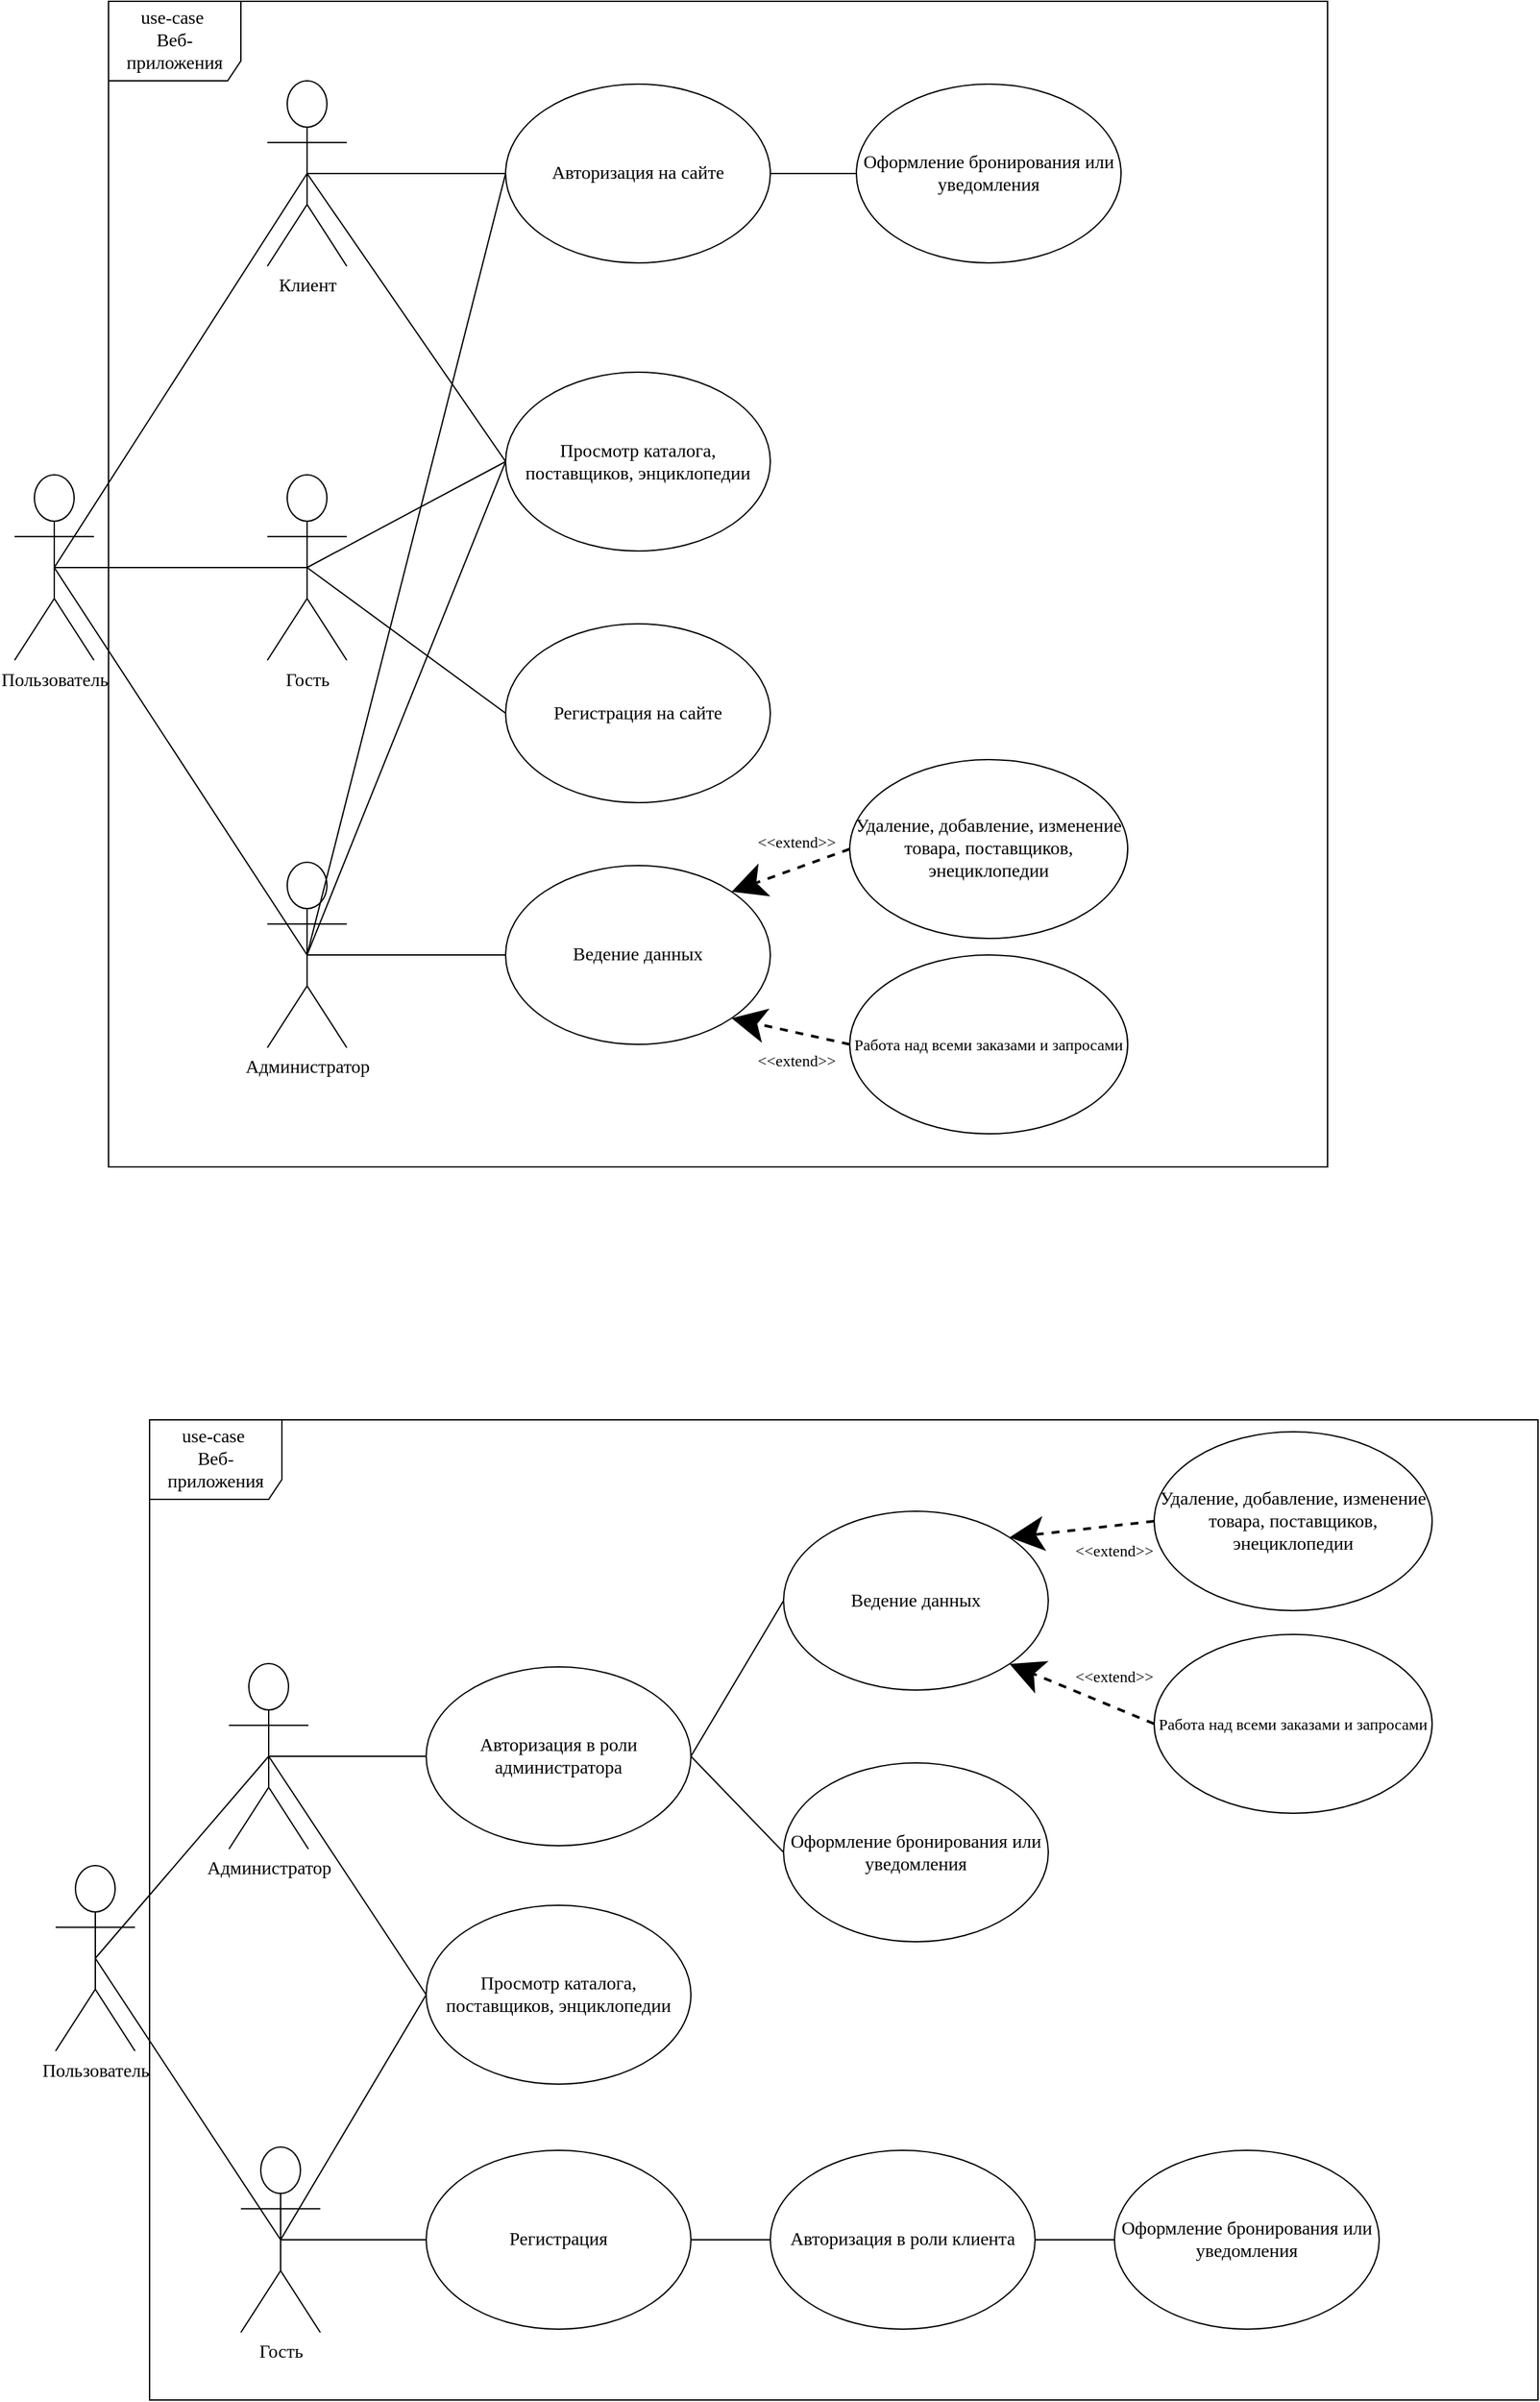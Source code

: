 <mxfile version="15.8.8" type="github">
  <diagram id="Wd_oJn38wZUzVgSo89xS" name="Page-1">
    <mxGraphModel dx="1673" dy="896" grid="0" gridSize="10" guides="1" tooltips="1" connect="1" arrows="1" fold="1" page="1" pageScale="1" pageWidth="2339" pageHeight="3300" math="0" shadow="0">
      <root>
        <mxCell id="0" />
        <mxCell id="1" parent="0" />
        <mxCell id="pzFhs3liKInP-grsurP8-2" value="&lt;font style=&quot;font-size: 14px&quot;&gt;use-case&amp;nbsp;&lt;br&gt;Веб-приложения&lt;br&gt;&lt;/font&gt;" style="shape=umlFrame;whiteSpace=wrap;html=1;width=100;height=60;perimeterSpacing=0;shadow=0;fontFamily=GOST type A Regular;fontSource=https%3A%2F%2Fwebfonts.pro%2Flight-fonts%2F123-gost_type_a.html;" parent="1" vertex="1">
          <mxGeometry x="400" y="350" width="921" height="880" as="geometry" />
        </mxCell>
        <mxCell id="pzFhs3liKInP-grsurP8-4" value="&lt;font style=&quot;font-size: 14px&quot;&gt;Пользователь&lt;/font&gt;" style="shape=umlActor;verticalLabelPosition=bottom;verticalAlign=top;html=1;fontFamily=GOST type A Regular;fontSource=https%3A%2F%2Fwebfonts.pro%2Flight-fonts%2F123-gost_type_a.html;" parent="1" vertex="1">
          <mxGeometry x="329" y="707.5" width="60" height="140" as="geometry" />
        </mxCell>
        <mxCell id="pzFhs3liKInP-grsurP8-14" value="" style="endArrow=none;html=1;entryX=0.5;entryY=0.5;entryDx=0;entryDy=0;exitX=0.5;exitY=0.5;exitDx=0;exitDy=0;exitPerimeter=0;entryPerimeter=0;fontFamily=GOST type A Regular;fontSource=https%3A%2F%2Fwebfonts.pro%2Flight-fonts%2F123-gost_type_a.html;" parent="1" source="pzFhs3liKInP-grsurP8-4" target="_zqxxpLCkDMLm2a-AfCi-2" edge="1">
          <mxGeometry width="50" height="50" relative="1" as="geometry">
            <mxPoint x="969" y="730" as="sourcePoint" />
            <mxPoint x="489" y="777.5" as="targetPoint" />
          </mxGeometry>
        </mxCell>
        <mxCell id="_zqxxpLCkDMLm2a-AfCi-1" value="" style="endArrow=none;html=1;entryX=0.5;entryY=0.5;entryDx=0;entryDy=0;exitX=0.5;exitY=0.5;exitDx=0;exitDy=0;exitPerimeter=0;entryPerimeter=0;fontFamily=GOST type A Regular;fontSource=https%3A%2F%2Fwebfonts.pro%2Flight-fonts%2F123-gost_type_a.html;" parent="1" source="pzFhs3liKInP-grsurP8-4" target="_zqxxpLCkDMLm2a-AfCi-3" edge="1">
          <mxGeometry width="50" height="50" relative="1" as="geometry">
            <mxPoint x="369" y="800" as="sourcePoint" />
            <mxPoint x="499" y="800" as="targetPoint" />
          </mxGeometry>
        </mxCell>
        <mxCell id="_zqxxpLCkDMLm2a-AfCi-2" value="&lt;font style=&quot;font-size: 14px&quot;&gt;Гость&lt;/font&gt;" style="shape=umlActor;verticalLabelPosition=bottom;verticalAlign=top;html=1;fontFamily=GOST type A Regular;fontSource=https%3A%2F%2Fwebfonts.pro%2Flight-fonts%2F123-gost_type_a.html;" parent="1" vertex="1">
          <mxGeometry x="520" y="707.5" width="60" height="140" as="geometry" />
        </mxCell>
        <mxCell id="_zqxxpLCkDMLm2a-AfCi-3" value="&lt;font style=&quot;font-size: 14px&quot;&gt;Клиент&lt;/font&gt;" style="shape=umlActor;verticalLabelPosition=bottom;verticalAlign=top;html=1;fontFamily=GOST type A Regular;fontSource=https%3A%2F%2Fwebfonts.pro%2Flight-fonts%2F123-gost_type_a.html;" parent="1" vertex="1">
          <mxGeometry x="520" y="410" width="60" height="140" as="geometry" />
        </mxCell>
        <mxCell id="_zqxxpLCkDMLm2a-AfCi-4" value="" style="endArrow=none;html=1;exitX=0.5;exitY=0.5;exitDx=0;exitDy=0;exitPerimeter=0;entryX=0;entryY=0.5;entryDx=0;entryDy=0;fontFamily=GOST type A Regular;fontSource=https%3A%2F%2Fwebfonts.pro%2Flight-fonts%2F123-gost_type_a.html;" parent="1" source="_zqxxpLCkDMLm2a-AfCi-2" target="_zqxxpLCkDMLm2a-AfCi-5" edge="1">
          <mxGeometry width="50" height="50" relative="1" as="geometry">
            <mxPoint x="369" y="787.5" as="sourcePoint" />
            <mxPoint x="560" y="480" as="targetPoint" />
          </mxGeometry>
        </mxCell>
        <mxCell id="_zqxxpLCkDMLm2a-AfCi-5" value="&lt;font style=&quot;font-size: 14px&quot;&gt;Регистрация на сайте&lt;/font&gt;" style="ellipse;whiteSpace=wrap;html=1;fontFamily=GOST type A Regular;fontSource=https%3A%2F%2Fwebfonts.pro%2Flight-fonts%2F123-gost_type_a.html;" parent="1" vertex="1">
          <mxGeometry x="700" y="820" width="200" height="135" as="geometry" />
        </mxCell>
        <mxCell id="_zqxxpLCkDMLm2a-AfCi-6" value="&lt;font style=&quot;font-size: 14px&quot;&gt;Просмотр каталога, поставщиков, энциклопедии&lt;/font&gt;" style="ellipse;whiteSpace=wrap;html=1;fontFamily=GOST type A Regular;fontSource=https%3A%2F%2Fwebfonts.pro%2Flight-fonts%2F123-gost_type_a.html;" parent="1" vertex="1">
          <mxGeometry x="700" y="630" width="200" height="135" as="geometry" />
        </mxCell>
        <mxCell id="_zqxxpLCkDMLm2a-AfCi-7" value="" style="endArrow=none;html=1;exitX=0.5;exitY=0.5;exitDx=0;exitDy=0;exitPerimeter=0;entryX=0;entryY=0.5;entryDx=0;entryDy=0;fontFamily=GOST type A Regular;fontSource=https%3A%2F%2Fwebfonts.pro%2Flight-fonts%2F123-gost_type_a.html;" parent="1" source="_zqxxpLCkDMLm2a-AfCi-2" target="_zqxxpLCkDMLm2a-AfCi-6" edge="1">
          <mxGeometry width="50" height="50" relative="1" as="geometry">
            <mxPoint x="560" y="480" as="sourcePoint" />
            <mxPoint x="630.0" y="427.5" as="targetPoint" />
          </mxGeometry>
        </mxCell>
        <mxCell id="_zqxxpLCkDMLm2a-AfCi-9" value="&lt;font style=&quot;font-size: 14px&quot;&gt;Авторизация на сайте&lt;/font&gt;" style="ellipse;whiteSpace=wrap;html=1;fontFamily=GOST type A Regular;fontSource=https%3A%2F%2Fwebfonts.pro%2Flight-fonts%2F123-gost_type_a.html;" parent="1" vertex="1">
          <mxGeometry x="700" y="412.5" width="200" height="135" as="geometry" />
        </mxCell>
        <mxCell id="_zqxxpLCkDMLm2a-AfCi-10" value="" style="endArrow=none;html=1;exitX=0.5;exitY=0.5;exitDx=0;exitDy=0;exitPerimeter=0;entryX=0;entryY=0.5;entryDx=0;entryDy=0;fontFamily=GOST type A Regular;fontSource=https%3A%2F%2Fwebfonts.pro%2Flight-fonts%2F123-gost_type_a.html;" parent="1" source="_zqxxpLCkDMLm2a-AfCi-3" target="_zqxxpLCkDMLm2a-AfCi-9" edge="1">
          <mxGeometry width="50" height="50" relative="1" as="geometry">
            <mxPoint x="560" y="480" as="sourcePoint" />
            <mxPoint x="689.0" y="587.5" as="targetPoint" />
          </mxGeometry>
        </mxCell>
        <mxCell id="_zqxxpLCkDMLm2a-AfCi-11" value="" style="endArrow=none;html=1;exitX=0.5;exitY=0.5;exitDx=0;exitDy=0;exitPerimeter=0;entryX=0;entryY=0.5;entryDx=0;entryDy=0;fontFamily=GOST type A Regular;fontSource=https%3A%2F%2Fwebfonts.pro%2Flight-fonts%2F123-gost_type_a.html;" parent="1" source="_zqxxpLCkDMLm2a-AfCi-3" target="_zqxxpLCkDMLm2a-AfCi-6" edge="1">
          <mxGeometry width="50" height="50" relative="1" as="geometry">
            <mxPoint x="560" y="1030" as="sourcePoint" />
            <mxPoint x="660.0" y="1097.5" as="targetPoint" />
          </mxGeometry>
        </mxCell>
        <mxCell id="_zqxxpLCkDMLm2a-AfCi-12" value="&lt;span style=&quot;font-size: 14px&quot;&gt;Оформление бронирования или уведомления&lt;/span&gt;" style="ellipse;whiteSpace=wrap;html=1;fontFamily=GOST type A Regular;fontSource=https%3A%2F%2Fwebfonts.pro%2Flight-fonts%2F123-gost_type_a.html;" parent="1" vertex="1">
          <mxGeometry x="965" y="412.5" width="200" height="135" as="geometry" />
        </mxCell>
        <mxCell id="_zqxxpLCkDMLm2a-AfCi-14" value="&lt;font style=&quot;font-size: 14px&quot;&gt;Администратор&lt;/font&gt;" style="shape=umlActor;verticalLabelPosition=bottom;verticalAlign=top;html=1;fontFamily=GOST type A Regular;fontSource=https%3A%2F%2Fwebfonts.pro%2Flight-fonts%2F123-gost_type_a.html;" parent="1" vertex="1">
          <mxGeometry x="520" y="1000" width="60" height="140" as="geometry" />
        </mxCell>
        <mxCell id="_zqxxpLCkDMLm2a-AfCi-15" value="" style="endArrow=none;html=1;entryX=0.5;entryY=0.5;entryDx=0;entryDy=0;exitX=0.5;exitY=0.5;exitDx=0;exitDy=0;exitPerimeter=0;entryPerimeter=0;fontFamily=GOST type A Regular;fontSource=https%3A%2F%2Fwebfonts.pro%2Flight-fonts%2F123-gost_type_a.html;" parent="1" source="pzFhs3liKInP-grsurP8-4" target="_zqxxpLCkDMLm2a-AfCi-14" edge="1">
          <mxGeometry width="50" height="50" relative="1" as="geometry">
            <mxPoint x="369" y="787.5" as="sourcePoint" />
            <mxPoint x="560" y="787.5" as="targetPoint" />
          </mxGeometry>
        </mxCell>
        <mxCell id="_zqxxpLCkDMLm2a-AfCi-16" value="&lt;span style=&quot;font-size: 14px&quot;&gt;Ведение данных&lt;/span&gt;" style="ellipse;whiteSpace=wrap;html=1;fontFamily=GOST type A Regular;fontSource=https%3A%2F%2Fwebfonts.pro%2Flight-fonts%2F123-gost_type_a.html;" parent="1" vertex="1">
          <mxGeometry x="700" y="1002.5" width="200" height="135" as="geometry" />
        </mxCell>
        <mxCell id="_zqxxpLCkDMLm2a-AfCi-17" value="&lt;span style=&quot;font-size: 14px&quot;&gt;Удаление, добавление, изменение товара, поставщиков, энециклопедии&lt;/span&gt;" style="ellipse;whiteSpace=wrap;html=1;fontFamily=GOST type A Regular;fontSource=https%3A%2F%2Fwebfonts.pro%2Flight-fonts%2F123-gost_type_a.html;" parent="1" vertex="1">
          <mxGeometry x="960" y="922.5" width="210" height="135" as="geometry" />
        </mxCell>
        <mxCell id="_zqxxpLCkDMLm2a-AfCi-18" value="Работа над всеми заказами и запросами" style="ellipse;whiteSpace=wrap;html=1;fontFamily=GOST type A Regular;fontSource=https%3A%2F%2Fwebfonts.pro%2Flight-fonts%2F123-gost_type_a.html;" parent="1" vertex="1">
          <mxGeometry x="960" y="1070" width="210" height="135" as="geometry" />
        </mxCell>
        <mxCell id="_zqxxpLCkDMLm2a-AfCi-19" value="" style="endArrow=none;html=1;exitX=0.5;exitY=0.5;exitDx=0;exitDy=0;exitPerimeter=0;entryX=0;entryY=0.5;entryDx=0;entryDy=0;fontFamily=GOST type A Regular;fontSource=https%3A%2F%2Fwebfonts.pro%2Flight-fonts%2F123-gost_type_a.html;" parent="1" source="_zqxxpLCkDMLm2a-AfCi-14" target="_zqxxpLCkDMLm2a-AfCi-16" edge="1">
          <mxGeometry width="50" height="50" relative="1" as="geometry">
            <mxPoint x="620" y="1020" as="sourcePoint" />
            <mxPoint x="749.0" y="1127.5" as="targetPoint" />
          </mxGeometry>
        </mxCell>
        <mxCell id="_zqxxpLCkDMLm2a-AfCi-20" value="" style="endArrow=none;html=1;exitX=0.5;exitY=0.5;exitDx=0;exitDy=0;exitPerimeter=0;entryX=0;entryY=0.5;entryDx=0;entryDy=0;fontFamily=GOST type A Regular;fontSource=https%3A%2F%2Fwebfonts.pro%2Flight-fonts%2F123-gost_type_a.html;" parent="1" source="_zqxxpLCkDMLm2a-AfCi-14" target="_zqxxpLCkDMLm2a-AfCi-6" edge="1">
          <mxGeometry width="50" height="50" relative="1" as="geometry">
            <mxPoint x="620" y="1100" as="sourcePoint" />
            <mxPoint x="749.0" y="1207.5" as="targetPoint" />
          </mxGeometry>
        </mxCell>
        <mxCell id="_zqxxpLCkDMLm2a-AfCi-21" style="edgeStyle=none;rounded=0;jumpStyle=none;jumpSize=21;orthogonalLoop=1;jettySize=auto;html=1;exitX=0;exitY=0.5;exitDx=0;exitDy=0;entryX=1;entryY=0;entryDx=0;entryDy=0;dashed=1;startSize=19;endSize=20;strokeWidth=2;fontFamily=GOST type A Regular;fontSource=https%3A%2F%2Fwebfonts.pro%2Flight-fonts%2F123-gost_type_a.html;" parent="1" source="_zqxxpLCkDMLm2a-AfCi-17" target="_zqxxpLCkDMLm2a-AfCi-16" edge="1">
          <mxGeometry relative="1" as="geometry">
            <mxPoint x="950" y="1092.4" as="sourcePoint" />
            <mxPoint x="1029.102" y="1010.003" as="targetPoint" />
          </mxGeometry>
        </mxCell>
        <mxCell id="_zqxxpLCkDMLm2a-AfCi-22" value="&amp;lt;&amp;lt;extend&amp;gt;&amp;gt;" style="text;html=1;strokeColor=none;fillColor=none;align=center;verticalAlign=middle;whiteSpace=wrap;rounded=0;shadow=0;fontFamily=GOST type A Regular;fontSource=https%3A%2F%2Fwebfonts.pro%2Flight-fonts%2F123-gost_type_a.html;" parent="1" vertex="1">
          <mxGeometry x="900" y="975" width="40" height="20" as="geometry" />
        </mxCell>
        <mxCell id="_zqxxpLCkDMLm2a-AfCi-23" style="edgeStyle=none;rounded=0;jumpStyle=none;jumpSize=21;orthogonalLoop=1;jettySize=auto;html=1;exitX=0;exitY=0.5;exitDx=0;exitDy=0;entryX=1;entryY=1;entryDx=0;entryDy=0;dashed=1;startSize=19;endSize=20;strokeWidth=2;fontFamily=GOST type A Regular;fontSource=https%3A%2F%2Fwebfonts.pro%2Flight-fonts%2F123-gost_type_a.html;" parent="1" source="_zqxxpLCkDMLm2a-AfCi-18" target="_zqxxpLCkDMLm2a-AfCi-16" edge="1">
          <mxGeometry relative="1" as="geometry">
            <mxPoint x="960.0" y="997.5" as="sourcePoint" />
            <mxPoint x="880.898" y="1052.397" as="targetPoint" />
          </mxGeometry>
        </mxCell>
        <mxCell id="_zqxxpLCkDMLm2a-AfCi-24" value="&amp;lt;&amp;lt;extend&amp;gt;&amp;gt;" style="text;html=1;strokeColor=none;fillColor=none;align=center;verticalAlign=middle;whiteSpace=wrap;rounded=0;shadow=0;fontFamily=GOST type A Regular;fontSource=https%3A%2F%2Fwebfonts.pro%2Flight-fonts%2F123-gost_type_a.html;" parent="1" vertex="1">
          <mxGeometry x="900" y="1140" width="40" height="20" as="geometry" />
        </mxCell>
        <mxCell id="22gS27oRzTfj-EgKatDl-1" value="" style="endArrow=none;html=1;exitX=1;exitY=0.5;exitDx=0;exitDy=0;entryX=0;entryY=0.5;entryDx=0;entryDy=0;fontFamily=GOST type A Regular;fontSource=https%3A%2F%2Fwebfonts.pro%2Flight-fonts%2F123-gost_type_a.html;" parent="1" source="_zqxxpLCkDMLm2a-AfCi-9" target="_zqxxpLCkDMLm2a-AfCi-12" edge="1">
          <mxGeometry width="50" height="50" relative="1" as="geometry">
            <mxPoint x="560" y="490" as="sourcePoint" />
            <mxPoint x="710" y="437.5" as="targetPoint" />
          </mxGeometry>
        </mxCell>
        <mxCell id="22gS27oRzTfj-EgKatDl-2" value="" style="endArrow=none;html=1;exitX=0.5;exitY=0.5;exitDx=0;exitDy=0;exitPerimeter=0;entryX=0;entryY=0.5;entryDx=0;entryDy=0;fontFamily=GOST type A Regular;fontSource=https%3A%2F%2Fwebfonts.pro%2Flight-fonts%2F123-gost_type_a.html;" parent="1" source="_zqxxpLCkDMLm2a-AfCi-14" target="_zqxxpLCkDMLm2a-AfCi-9" edge="1">
          <mxGeometry width="50" height="50" relative="1" as="geometry">
            <mxPoint x="560" y="1080" as="sourcePoint" />
            <mxPoint x="710.0" y="757.5" as="targetPoint" />
          </mxGeometry>
        </mxCell>
        <mxCell id="22gS27oRzTfj-EgKatDl-3" value="&lt;font style=&quot;font-size: 14px&quot;&gt;use-case&amp;nbsp;&lt;br&gt;Веб-приложения&lt;br&gt;&lt;/font&gt;" style="shape=umlFrame;whiteSpace=wrap;html=1;width=100;height=60;perimeterSpacing=0;shadow=0;fontFamily=GOST type A Regular;fontSource=https%3A%2F%2Fwebfonts.pro%2Flight-fonts%2F123-gost_type_a.html;" parent="1" vertex="1">
          <mxGeometry x="431" y="1421" width="1049" height="740" as="geometry" />
        </mxCell>
        <mxCell id="22gS27oRzTfj-EgKatDl-4" value="&lt;font style=&quot;font-size: 14px&quot;&gt;Пользователь&lt;/font&gt;" style="shape=umlActor;verticalLabelPosition=bottom;verticalAlign=top;html=1;fontFamily=GOST type A Regular;fontSource=https%3A%2F%2Fwebfonts.pro%2Flight-fonts%2F123-gost_type_a.html;" parent="1" vertex="1">
          <mxGeometry x="360" y="1757.5" width="60" height="140" as="geometry" />
        </mxCell>
        <mxCell id="22gS27oRzTfj-EgKatDl-5" value="" style="endArrow=none;html=1;entryX=0.5;entryY=0.5;entryDx=0;entryDy=0;exitX=0.5;exitY=0.5;exitDx=0;exitDy=0;exitPerimeter=0;entryPerimeter=0;fontFamily=GOST type A Regular;fontSource=https%3A%2F%2Fwebfonts.pro%2Flight-fonts%2F123-gost_type_a.html;" parent="1" source="22gS27oRzTfj-EgKatDl-4" target="22gS27oRzTfj-EgKatDl-7" edge="1">
          <mxGeometry width="50" height="50" relative="1" as="geometry">
            <mxPoint x="1000" y="1780" as="sourcePoint" />
            <mxPoint x="520" y="1827.5" as="targetPoint" />
          </mxGeometry>
        </mxCell>
        <mxCell id="22gS27oRzTfj-EgKatDl-7" value="&lt;font style=&quot;font-size: 14px&quot;&gt;Гость&lt;/font&gt;" style="shape=umlActor;verticalLabelPosition=bottom;verticalAlign=top;html=1;fontFamily=GOST type A Regular;fontSource=https%3A%2F%2Fwebfonts.pro%2Flight-fonts%2F123-gost_type_a.html;" parent="1" vertex="1">
          <mxGeometry x="500" y="1970" width="60" height="140" as="geometry" />
        </mxCell>
        <mxCell id="22gS27oRzTfj-EgKatDl-9" value="" style="endArrow=none;html=1;exitX=0.5;exitY=0.5;exitDx=0;exitDy=0;exitPerimeter=0;entryX=0;entryY=0.5;entryDx=0;entryDy=0;fontFamily=GOST type A Regular;fontSource=https%3A%2F%2Fwebfonts.pro%2Flight-fonts%2F123-gost_type_a.html;" parent="1" source="22gS27oRzTfj-EgKatDl-7" target="22gS27oRzTfj-EgKatDl-10" edge="1">
          <mxGeometry width="50" height="50" relative="1" as="geometry">
            <mxPoint x="400" y="1837.5" as="sourcePoint" />
            <mxPoint x="591" y="1530" as="targetPoint" />
          </mxGeometry>
        </mxCell>
        <mxCell id="22gS27oRzTfj-EgKatDl-10" value="&lt;font style=&quot;font-size: 14px&quot;&gt;Регистрация&lt;/font&gt;" style="ellipse;whiteSpace=wrap;html=1;fontFamily=GOST type A Regular;fontSource=https%3A%2F%2Fwebfonts.pro%2Flight-fonts%2F123-gost_type_a.html;" parent="1" vertex="1">
          <mxGeometry x="640" y="1972.5" width="200" height="135" as="geometry" />
        </mxCell>
        <mxCell id="22gS27oRzTfj-EgKatDl-11" value="&lt;font style=&quot;font-size: 14px&quot;&gt;Просмотр каталога, поставщиков, энциклопедии&lt;/font&gt;" style="ellipse;whiteSpace=wrap;html=1;fontFamily=GOST type A Regular;fontSource=https%3A%2F%2Fwebfonts.pro%2Flight-fonts%2F123-gost_type_a.html;" parent="1" vertex="1">
          <mxGeometry x="640" y="1787.5" width="200" height="135" as="geometry" />
        </mxCell>
        <mxCell id="22gS27oRzTfj-EgKatDl-12" value="" style="endArrow=none;html=1;exitX=0.5;exitY=0.5;exitDx=0;exitDy=0;exitPerimeter=0;entryX=0;entryY=0.5;entryDx=0;entryDy=0;fontFamily=GOST type A Regular;fontSource=https%3A%2F%2Fwebfonts.pro%2Flight-fonts%2F123-gost_type_a.html;" parent="1" source="22gS27oRzTfj-EgKatDl-7" target="22gS27oRzTfj-EgKatDl-11" edge="1">
          <mxGeometry width="50" height="50" relative="1" as="geometry">
            <mxPoint x="591" y="1530" as="sourcePoint" />
            <mxPoint x="661.0" y="1477.5" as="targetPoint" />
          </mxGeometry>
        </mxCell>
        <mxCell id="22gS27oRzTfj-EgKatDl-13" value="&lt;font style=&quot;font-size: 14px&quot;&gt;Авторизация в роли клиента&lt;/font&gt;" style="ellipse;whiteSpace=wrap;html=1;fontFamily=GOST type A Regular;fontSource=https%3A%2F%2Fwebfonts.pro%2Flight-fonts%2F123-gost_type_a.html;" parent="1" vertex="1">
          <mxGeometry x="900" y="1972.5" width="200" height="135" as="geometry" />
        </mxCell>
        <mxCell id="22gS27oRzTfj-EgKatDl-16" value="&lt;span style=&quot;font-size: 14px&quot;&gt;Оформление бронирования или уведомления&lt;/span&gt;" style="ellipse;whiteSpace=wrap;html=1;fontFamily=GOST type A Regular;fontSource=https%3A%2F%2Fwebfonts.pro%2Flight-fonts%2F123-gost_type_a.html;" parent="1" vertex="1">
          <mxGeometry x="1160" y="1972.5" width="200" height="135" as="geometry" />
        </mxCell>
        <mxCell id="22gS27oRzTfj-EgKatDl-17" value="&lt;font style=&quot;font-size: 14px&quot;&gt;Администратор&lt;/font&gt;" style="shape=umlActor;verticalLabelPosition=bottom;verticalAlign=top;html=1;fontFamily=GOST type A Regular;fontSource=https%3A%2F%2Fwebfonts.pro%2Flight-fonts%2F123-gost_type_a.html;" parent="1" vertex="1">
          <mxGeometry x="491" y="1605" width="60" height="140" as="geometry" />
        </mxCell>
        <mxCell id="22gS27oRzTfj-EgKatDl-18" value="" style="endArrow=none;html=1;entryX=0.5;entryY=0.5;entryDx=0;entryDy=0;exitX=0.5;exitY=0.5;exitDx=0;exitDy=0;exitPerimeter=0;entryPerimeter=0;fontFamily=GOST type A Regular;fontSource=https%3A%2F%2Fwebfonts.pro%2Flight-fonts%2F123-gost_type_a.html;" parent="1" source="22gS27oRzTfj-EgKatDl-4" target="22gS27oRzTfj-EgKatDl-17" edge="1">
          <mxGeometry width="50" height="50" relative="1" as="geometry">
            <mxPoint x="400" y="1837.5" as="sourcePoint" />
            <mxPoint x="591" y="1837.5" as="targetPoint" />
          </mxGeometry>
        </mxCell>
        <mxCell id="22gS27oRzTfj-EgKatDl-19" value="&lt;span style=&quot;font-size: 14px&quot;&gt;Ведение данных&lt;/span&gt;" style="ellipse;whiteSpace=wrap;html=1;fontFamily=GOST type A Regular;fontSource=https%3A%2F%2Fwebfonts.pro%2Flight-fonts%2F123-gost_type_a.html;" parent="1" vertex="1">
          <mxGeometry x="910" y="1490" width="200" height="135" as="geometry" />
        </mxCell>
        <mxCell id="22gS27oRzTfj-EgKatDl-20" value="&lt;span style=&quot;font-size: 14px&quot;&gt;Удаление, добавление, изменение товара, поставщиков, энециклопедии&lt;/span&gt;" style="ellipse;whiteSpace=wrap;html=1;fontFamily=GOST type A Regular;fontSource=https%3A%2F%2Fwebfonts.pro%2Flight-fonts%2F123-gost_type_a.html;" parent="1" vertex="1">
          <mxGeometry x="1190" y="1430" width="210" height="135" as="geometry" />
        </mxCell>
        <mxCell id="22gS27oRzTfj-EgKatDl-21" value="Работа над всеми заказами и запросами" style="ellipse;whiteSpace=wrap;html=1;fontFamily=GOST type A Regular;fontSource=https%3A%2F%2Fwebfonts.pro%2Flight-fonts%2F123-gost_type_a.html;" parent="1" vertex="1">
          <mxGeometry x="1190" y="1583" width="210" height="135" as="geometry" />
        </mxCell>
        <mxCell id="22gS27oRzTfj-EgKatDl-23" value="" style="endArrow=none;html=1;exitX=0.5;exitY=0.5;exitDx=0;exitDy=0;exitPerimeter=0;entryX=0;entryY=0.5;entryDx=0;entryDy=0;fontFamily=GOST type A Regular;fontSource=https%3A%2F%2Fwebfonts.pro%2Flight-fonts%2F123-gost_type_a.html;" parent="1" source="22gS27oRzTfj-EgKatDl-17" target="22gS27oRzTfj-EgKatDl-11" edge="1">
          <mxGeometry width="50" height="50" relative="1" as="geometry">
            <mxPoint x="651" y="2150" as="sourcePoint" />
            <mxPoint x="780.0" y="2257.5" as="targetPoint" />
          </mxGeometry>
        </mxCell>
        <mxCell id="22gS27oRzTfj-EgKatDl-24" style="edgeStyle=none;rounded=0;jumpStyle=none;jumpSize=21;orthogonalLoop=1;jettySize=auto;html=1;exitX=0;exitY=0.5;exitDx=0;exitDy=0;entryX=1;entryY=0;entryDx=0;entryDy=0;dashed=1;startSize=19;endSize=20;strokeWidth=2;fontFamily=GOST type A Regular;fontSource=https%3A%2F%2Fwebfonts.pro%2Flight-fonts%2F123-gost_type_a.html;" parent="1" source="22gS27oRzTfj-EgKatDl-20" target="22gS27oRzTfj-EgKatDl-19" edge="1">
          <mxGeometry relative="1" as="geometry">
            <mxPoint x="981" y="2142.4" as="sourcePoint" />
            <mxPoint x="1060.102" y="2060.003" as="targetPoint" />
          </mxGeometry>
        </mxCell>
        <mxCell id="22gS27oRzTfj-EgKatDl-25" value="&amp;lt;&amp;lt;extend&amp;gt;&amp;gt;" style="text;html=1;strokeColor=none;fillColor=none;align=center;verticalAlign=middle;whiteSpace=wrap;rounded=0;shadow=0;fontFamily=GOST type A Regular;fontSource=https%3A%2F%2Fwebfonts.pro%2Flight-fonts%2F123-gost_type_a.html;" parent="1" vertex="1">
          <mxGeometry x="1140" y="1510" width="40" height="20" as="geometry" />
        </mxCell>
        <mxCell id="22gS27oRzTfj-EgKatDl-26" style="edgeStyle=none;rounded=0;jumpStyle=none;jumpSize=21;orthogonalLoop=1;jettySize=auto;html=1;exitX=0;exitY=0.5;exitDx=0;exitDy=0;entryX=1;entryY=1;entryDx=0;entryDy=0;dashed=1;startSize=19;endSize=20;strokeWidth=2;fontFamily=GOST type A Regular;fontSource=https%3A%2F%2Fwebfonts.pro%2Flight-fonts%2F123-gost_type_a.html;" parent="1" source="22gS27oRzTfj-EgKatDl-21" target="22gS27oRzTfj-EgKatDl-19" edge="1">
          <mxGeometry relative="1" as="geometry">
            <mxPoint x="991.0" y="2047.5" as="sourcePoint" />
            <mxPoint x="911.898" y="2102.397" as="targetPoint" />
          </mxGeometry>
        </mxCell>
        <mxCell id="22gS27oRzTfj-EgKatDl-27" value="&amp;lt;&amp;lt;extend&amp;gt;&amp;gt;" style="text;html=1;strokeColor=none;fillColor=none;align=center;verticalAlign=middle;whiteSpace=wrap;rounded=0;shadow=0;fontFamily=GOST type A Regular;fontSource=https%3A%2F%2Fwebfonts.pro%2Flight-fonts%2F123-gost_type_a.html;" parent="1" vertex="1">
          <mxGeometry x="1140" y="1605" width="40" height="20" as="geometry" />
        </mxCell>
        <mxCell id="22gS27oRzTfj-EgKatDl-28" value="" style="endArrow=none;html=1;exitX=1;exitY=0.5;exitDx=0;exitDy=0;entryX=0;entryY=0.5;entryDx=0;entryDy=0;fontFamily=GOST type A Regular;fontSource=https%3A%2F%2Fwebfonts.pro%2Flight-fonts%2F123-gost_type_a.html;" parent="1" source="22gS27oRzTfj-EgKatDl-13" target="22gS27oRzTfj-EgKatDl-16" edge="1">
          <mxGeometry width="50" height="50" relative="1" as="geometry">
            <mxPoint x="591" y="1540" as="sourcePoint" />
            <mxPoint x="741" y="1487.5" as="targetPoint" />
          </mxGeometry>
        </mxCell>
        <mxCell id="22gS27oRzTfj-EgKatDl-31" value="" style="endArrow=none;html=1;exitX=1;exitY=0.5;exitDx=0;exitDy=0;entryX=0;entryY=0.5;entryDx=0;entryDy=0;fontFamily=GOST type A Regular;fontSource=https%3A%2F%2Fwebfonts.pro%2Flight-fonts%2F123-gost_type_a.html;" parent="1" source="22gS27oRzTfj-EgKatDl-10" target="22gS27oRzTfj-EgKatDl-13" edge="1">
          <mxGeometry width="50" height="50" relative="1" as="geometry">
            <mxPoint x="1240.0" y="1907.5" as="sourcePoint" />
            <mxPoint x="1200.0" y="1660.5" as="targetPoint" />
          </mxGeometry>
        </mxCell>
        <mxCell id="22gS27oRzTfj-EgKatDl-33" value="&lt;font style=&quot;font-size: 14px&quot;&gt;Авторизация в роли администратора&lt;/font&gt;" style="ellipse;whiteSpace=wrap;html=1;fontFamily=GOST type A Regular;fontSource=https%3A%2F%2Fwebfonts.pro%2Flight-fonts%2F123-gost_type_a.html;" parent="1" vertex="1">
          <mxGeometry x="640" y="1607.5" width="200" height="135" as="geometry" />
        </mxCell>
        <mxCell id="22gS27oRzTfj-EgKatDl-34" value="" style="endArrow=none;html=1;exitX=0.5;exitY=0.5;exitDx=0;exitDy=0;exitPerimeter=0;entryX=0;entryY=0.5;entryDx=0;entryDy=0;fontFamily=GOST type A Regular;fontSource=https%3A%2F%2Fwebfonts.pro%2Flight-fonts%2F123-gost_type_a.html;" parent="1" source="22gS27oRzTfj-EgKatDl-17" target="22gS27oRzTfj-EgKatDl-33" edge="1">
          <mxGeometry width="50" height="50" relative="1" as="geometry">
            <mxPoint x="531" y="1660" as="sourcePoint" />
            <mxPoint x="630.0" y="1827.5" as="targetPoint" />
          </mxGeometry>
        </mxCell>
        <mxCell id="22gS27oRzTfj-EgKatDl-35" value="" style="endArrow=none;html=1;exitX=1;exitY=0.5;exitDx=0;exitDy=0;entryX=0;entryY=0.5;entryDx=0;entryDy=0;fontFamily=GOST type A Regular;fontSource=https%3A%2F%2Fwebfonts.pro%2Flight-fonts%2F123-gost_type_a.html;" parent="1" source="22gS27oRzTfj-EgKatDl-33" target="22gS27oRzTfj-EgKatDl-19" edge="1">
          <mxGeometry width="50" height="50" relative="1" as="geometry">
            <mxPoint x="541" y="1670" as="sourcePoint" />
            <mxPoint x="640.0" y="1837.5" as="targetPoint" />
          </mxGeometry>
        </mxCell>
        <mxCell id="22gS27oRzTfj-EgKatDl-36" value="&lt;span style=&quot;font-size: 14px&quot;&gt;Оформление бронирования или уведомления&lt;/span&gt;" style="ellipse;whiteSpace=wrap;html=1;fontFamily=GOST type A Regular;fontSource=https%3A%2F%2Fwebfonts.pro%2Flight-fonts%2F123-gost_type_a.html;" parent="1" vertex="1">
          <mxGeometry x="910" y="1680" width="200" height="135" as="geometry" />
        </mxCell>
        <mxCell id="22gS27oRzTfj-EgKatDl-37" value="" style="endArrow=none;html=1;exitX=1;exitY=0.5;exitDx=0;exitDy=0;entryX=0;entryY=0.5;entryDx=0;entryDy=0;fontFamily=GOST type A Regular;fontSource=https%3A%2F%2Fwebfonts.pro%2Flight-fonts%2F123-gost_type_a.html;" parent="1" source="22gS27oRzTfj-EgKatDl-33" target="22gS27oRzTfj-EgKatDl-36" edge="1">
          <mxGeometry width="50" height="50" relative="1" as="geometry">
            <mxPoint x="830.0" y="1547.5" as="sourcePoint" />
            <mxPoint x="890.0" y="1547.5" as="targetPoint" />
          </mxGeometry>
        </mxCell>
      </root>
    </mxGraphModel>
  </diagram>
</mxfile>
